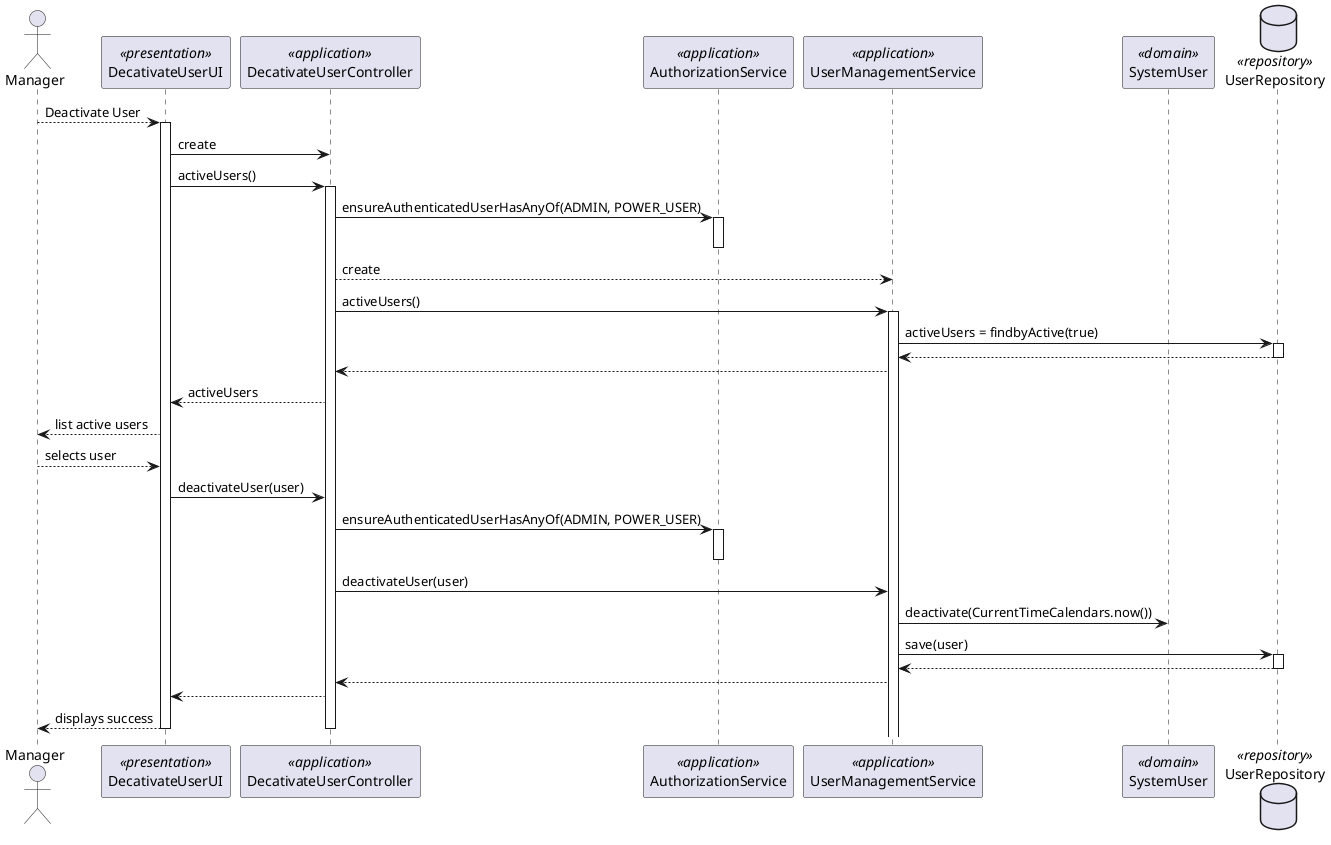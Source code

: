 @startuml
'http://plantuml.com/skinparam.html
skinparam handwritten false
skinparam packageStyle rect
skinparam defaultFontName FG Virgil
skinparam shadowing false

actor Manager as Actor
participant DecativateUserUI as UI <<presentation>>
participant DecativateUserController as Controller <<application>>
participant AuthorizationService  as authz <<application>>
participant UserManagementService as userSvc <<application>>
participant SystemUser as user <<domain>>
database UserRepository as Repository <<repository>>


Actor --> UI: Deactivate User
activate UI
    UI -> Controller: create

    UI -> Controller: activeUsers()
    activate Controller

        Controller -> authz: ensureAuthenticatedUserHasAnyOf(ADMIN, POWER_USER)
        activate authz
        deactivate authz
        Controller --> userSvc : create


Controller -> userSvc : activeUsers()
   activate userSvc
            userSvc -> Repository: activeUsers = findbyActive(true)
            activate Repository

            Repository --> userSvc
            deactivate Repository
            userSvc --> Controller
            Controller --> UI : activeUsers





        UI-->Actor: list active users

        Actor --> UI : selects user
        UI -> Controller : deactivateUser(user)
        Controller -> authz: ensureAuthenticatedUserHasAnyOf(ADMIN, POWER_USER)
                activate authz
                deactivate authz
        Controller -> userSvc : deactivateUser(user)
        userSvc ->  user : deactivate(CurrentTimeCalendars.now())
        userSvc ->  Repository : save(user)
        activate Repository
        Repository --> userSvc
        deactivate Repository
         userSvc -->  Controller
         Controller --> UI
         UI --> Actor : displays success

         deactivate Controller
deactivate UI
@enduml
